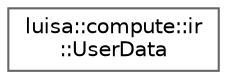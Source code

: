 digraph "类继承关系图"
{
 // LATEX_PDF_SIZE
  bgcolor="transparent";
  edge [fontname=Helvetica,fontsize=10,labelfontname=Helvetica,labelfontsize=10];
  node [fontname=Helvetica,fontsize=10,shape=box,height=0.2,width=0.4];
  rankdir="LR";
  Node0 [id="Node000000",label="luisa::compute::ir\l::UserData",height=0.2,width=0.4,color="grey40", fillcolor="white", style="filled",URL="$structluisa_1_1compute_1_1ir_1_1_user_data.html",tooltip=" "];
}
